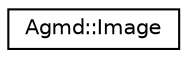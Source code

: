 digraph "Graphical Class Hierarchy"
{
  edge [fontname="Helvetica",fontsize="10",labelfontname="Helvetica",labelfontsize="10"];
  node [fontname="Helvetica",fontsize="10",shape=record];
  rankdir="LR";
  Node1 [label="Agmd::Image",height=0.2,width=0.4,color="black", fillcolor="white", style="filled",URL="$class_agmd_1_1_image.html"];
}
